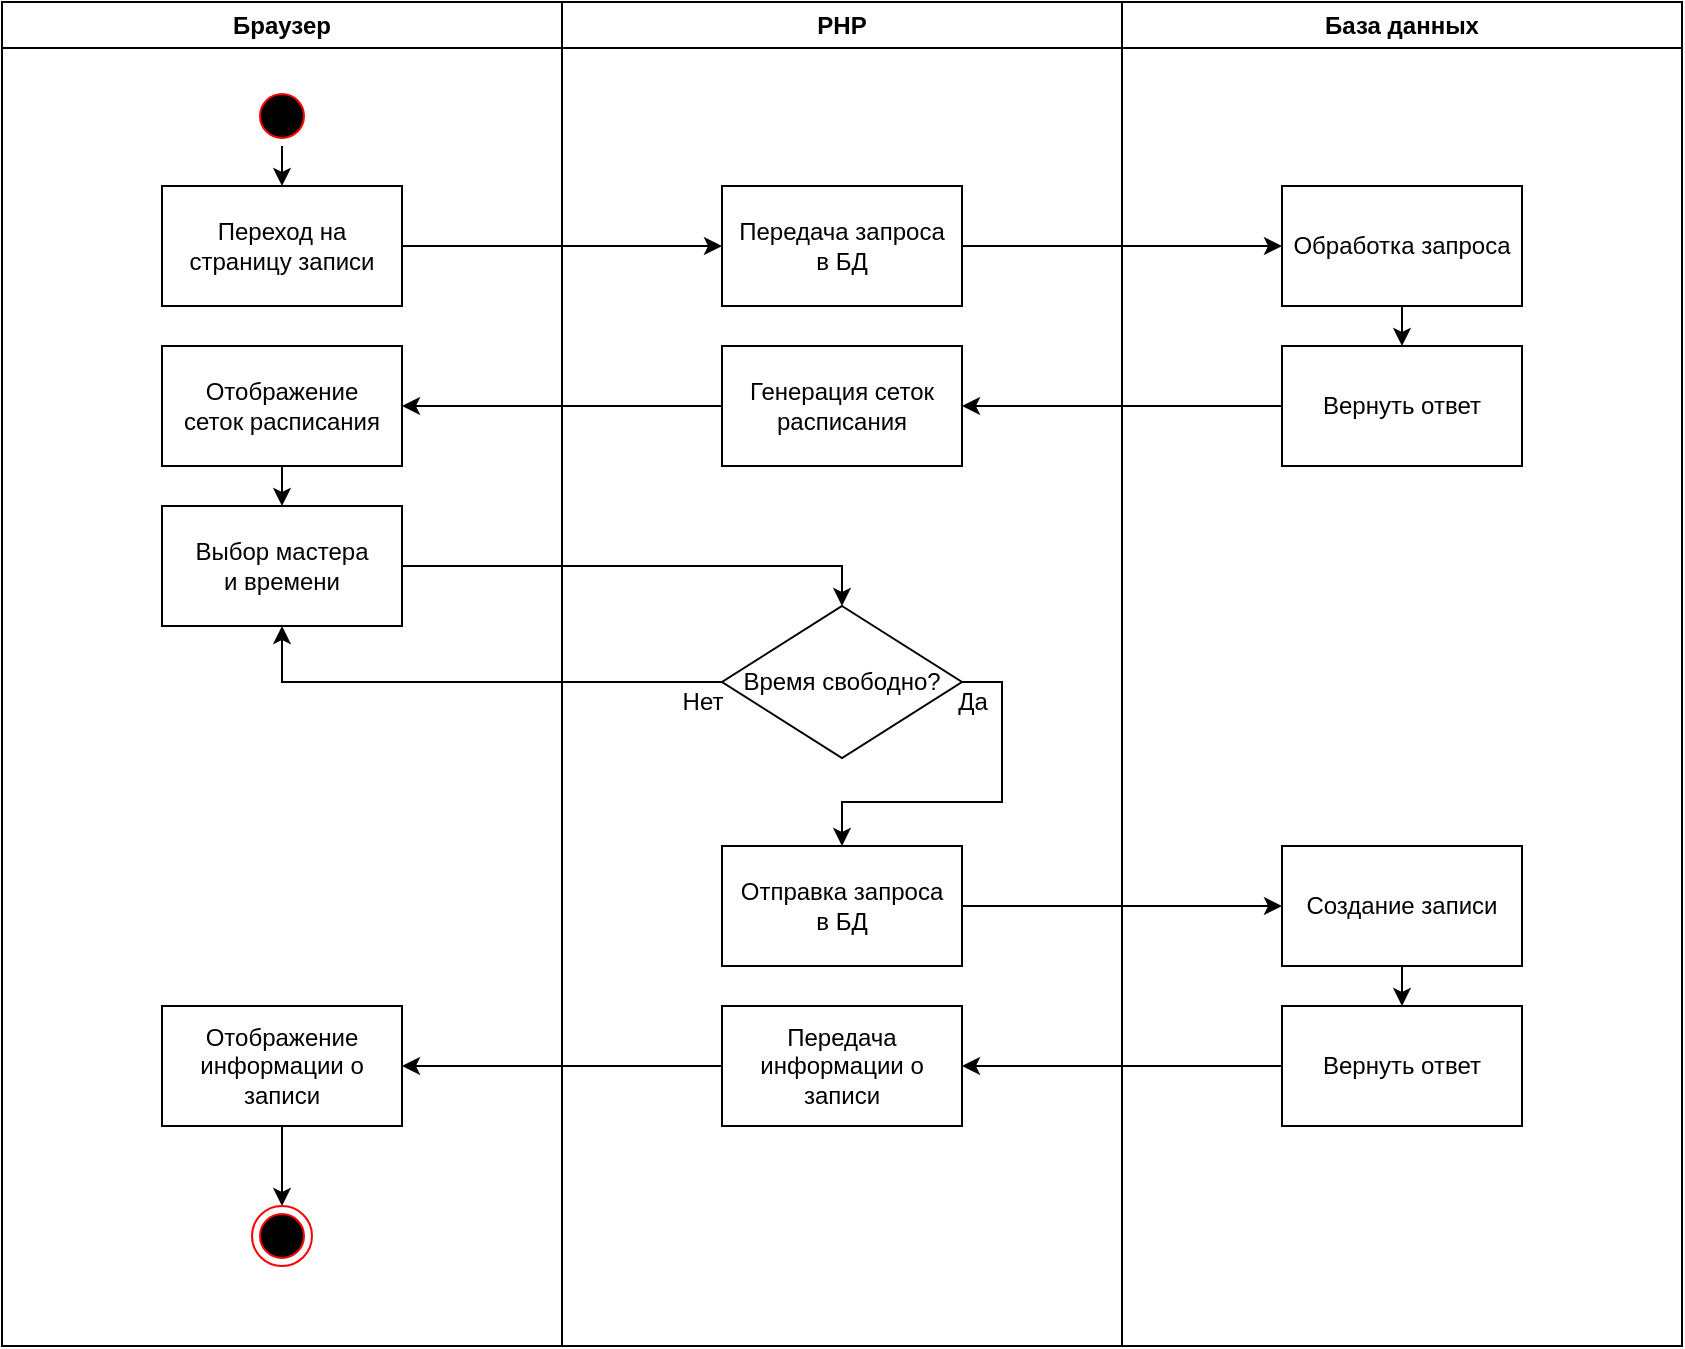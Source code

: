 <mxfile version="12.3.2" type="device" pages="1"><diagram name="Page-1" id="e7e014a7-5840-1c2e-5031-d8a46d1fe8dd"><mxGraphModel dx="494" dy="289" grid="1" gridSize="10" guides="1" tooltips="1" connect="1" arrows="1" fold="1" page="1" pageScale="1" pageWidth="1169" pageHeight="826" background="#ffffff" math="0" shadow="0"><root><mxCell id="0"/><mxCell id="1" parent="0"/><mxCell id="2" value="Браузер" style="swimlane;whiteSpace=wrap" parent="1" vertex="1"><mxGeometry x="160" y="128" width="280" height="672" as="geometry"/></mxCell><mxCell id="OKXepByCH7ciAF-G8dfM-73" style="edgeStyle=orthogonalEdgeStyle;rounded=0;orthogonalLoop=1;jettySize=auto;html=1;exitX=0.5;exitY=1;exitDx=0;exitDy=0;entryX=0.5;entryY=0;entryDx=0;entryDy=0;" parent="2" source="5" target="OKXepByCH7ciAF-G8dfM-46" edge="1"><mxGeometry relative="1" as="geometry"/></mxCell><mxCell id="5" value="" style="ellipse;shape=startState;fillColor=#000000;strokeColor=#ff0000;" parent="2" vertex="1"><mxGeometry x="125" y="42" width="30" height="30" as="geometry"/></mxCell><mxCell id="OKXepByCH7ciAF-G8dfM-46" value="Переход на страницу записи" style="rounded=0;whiteSpace=wrap;html=1;" parent="2" vertex="1"><mxGeometry x="80" y="92" width="120" height="60" as="geometry"/></mxCell><mxCell id="OKXepByCH7ciAF-G8dfM-57" style="edgeStyle=orthogonalEdgeStyle;rounded=0;orthogonalLoop=1;jettySize=auto;html=1;exitX=0.5;exitY=1;exitDx=0;exitDy=0;entryX=0.5;entryY=0;entryDx=0;entryDy=0;" parent="2" source="OKXepByCH7ciAF-G8dfM-54" target="OKXepByCH7ciAF-G8dfM-56" edge="1"><mxGeometry relative="1" as="geometry"/></mxCell><mxCell id="OKXepByCH7ciAF-G8dfM-54" value="Отображение&lt;br&gt;сеток расписания" style="rounded=0;whiteSpace=wrap;html=1;" parent="2" vertex="1"><mxGeometry x="80" y="172" width="120" height="60" as="geometry"/></mxCell><mxCell id="OKXepByCH7ciAF-G8dfM-56" value="Выбор мастера&lt;br&gt;и времени" style="rounded=0;whiteSpace=wrap;html=1;" parent="2" vertex="1"><mxGeometry x="80" y="252" width="120" height="60" as="geometry"/></mxCell><mxCell id="OKXepByCH7ciAF-G8dfM-111" style="edgeStyle=orthogonalEdgeStyle;rounded=0;orthogonalLoop=1;jettySize=auto;html=1;exitX=0.5;exitY=1;exitDx=0;exitDy=0;entryX=0.5;entryY=0;entryDx=0;entryDy=0;" parent="2" source="OKXepByCH7ciAF-G8dfM-108" edge="1"><mxGeometry relative="1" as="geometry"><mxPoint x="140" y="602" as="targetPoint"/></mxGeometry></mxCell><mxCell id="OKXepByCH7ciAF-G8dfM-108" value="Отображение информации о записи" style="rounded=0;whiteSpace=wrap;html=1;" parent="2" vertex="1"><mxGeometry x="80" y="502" width="120" height="60" as="geometry"/></mxCell><mxCell id="38" value="" style="ellipse;shape=endState;fillColor=#000000;strokeColor=#ff0000" parent="2" vertex="1"><mxGeometry x="125" y="602" width="30" height="30" as="geometry"/></mxCell><mxCell id="3" value="PHP" style="swimlane;whiteSpace=wrap" parent="1" vertex="1"><mxGeometry x="440" y="128" width="280" height="672" as="geometry"/></mxCell><mxCell id="OKXepByCH7ciAF-G8dfM-47" value="Передача запроса&lt;br&gt;в БД" style="rounded=0;whiteSpace=wrap;html=1;" parent="3" vertex="1"><mxGeometry x="80" y="92" width="120" height="60" as="geometry"/></mxCell><mxCell id="OKXepByCH7ciAF-G8dfM-52" value="Генерация сеток&lt;br&gt;расписания" style="rounded=0;whiteSpace=wrap;html=1;" parent="3" vertex="1"><mxGeometry x="80" y="172" width="120" height="60" as="geometry"/></mxCell><mxCell id="OKXepByCH7ciAF-G8dfM-113" style="edgeStyle=orthogonalEdgeStyle;rounded=0;orthogonalLoop=1;jettySize=auto;html=1;exitX=1;exitY=0.5;exitDx=0;exitDy=0;entryX=0.5;entryY=0;entryDx=0;entryDy=0;" parent="3" source="OKXepByCH7ciAF-G8dfM-58" target="OKXepByCH7ciAF-G8dfM-95" edge="1"><mxGeometry relative="1" as="geometry"/></mxCell><mxCell id="OKXepByCH7ciAF-G8dfM-58" value="Время свободно?" style="rhombus;whiteSpace=wrap;html=1;" parent="3" vertex="1"><mxGeometry x="80" y="302" width="120" height="76" as="geometry"/></mxCell><mxCell id="OKXepByCH7ciAF-G8dfM-69" value="Да" style="text;html=1;align=center;verticalAlign=middle;resizable=0;points=[];;autosize=1;" parent="3" vertex="1"><mxGeometry x="190" y="340" width="30" height="20" as="geometry"/></mxCell><mxCell id="OKXepByCH7ciAF-G8dfM-95" value="Отправка запроса&lt;br&gt;в БД" style="rounded=0;whiteSpace=wrap;html=1;" parent="3" vertex="1"><mxGeometry x="80" y="422" width="120" height="60" as="geometry"/></mxCell><mxCell id="OKXepByCH7ciAF-G8dfM-106" value="Передача информации о записи" style="rounded=0;whiteSpace=wrap;html=1;" parent="3" vertex="1"><mxGeometry x="80" y="502" width="120" height="60" as="geometry"/></mxCell><mxCell id="pJdDu2B_maCUTsHferwi-38" value="Нет" style="text;html=1;align=center;verticalAlign=middle;resizable=0;points=[];;autosize=1;" vertex="1" parent="3"><mxGeometry x="50" y="340" width="40" height="20" as="geometry"/></mxCell><mxCell id="4" value="База данных" style="swimlane;whiteSpace=wrap;startSize=23;" parent="1" vertex="1"><mxGeometry x="720" y="128" width="280" height="672" as="geometry"/></mxCell><mxCell id="OKXepByCH7ciAF-G8dfM-102" style="edgeStyle=orthogonalEdgeStyle;rounded=0;orthogonalLoop=1;jettySize=auto;html=1;exitX=0.5;exitY=1;exitDx=0;exitDy=0;entryX=0.5;entryY=0;entryDx=0;entryDy=0;" parent="4" source="OKXepByCH7ciAF-G8dfM-48" target="OKXepByCH7ciAF-G8dfM-49" edge="1"><mxGeometry relative="1" as="geometry"/></mxCell><mxCell id="OKXepByCH7ciAF-G8dfM-48" value="Обработка запроса" style="rounded=0;whiteSpace=wrap;html=1;" parent="4" vertex="1"><mxGeometry x="80" y="92" width="120" height="60" as="geometry"/></mxCell><mxCell id="OKXepByCH7ciAF-G8dfM-49" value="Вернуть ответ" style="rounded=0;whiteSpace=wrap;html=1;" parent="4" vertex="1"><mxGeometry x="80" y="172" width="120" height="60" as="geometry"/></mxCell><mxCell id="OKXepByCH7ciAF-G8dfM-114" style="edgeStyle=orthogonalEdgeStyle;rounded=0;orthogonalLoop=1;jettySize=auto;html=1;exitX=0.5;exitY=1;exitDx=0;exitDy=0;entryX=0.5;entryY=0;entryDx=0;entryDy=0;" parent="4" source="OKXepByCH7ciAF-G8dfM-103" target="OKXepByCH7ciAF-G8dfM-105" edge="1"><mxGeometry relative="1" as="geometry"/></mxCell><mxCell id="OKXepByCH7ciAF-G8dfM-103" value="Создание записи" style="rounded=0;whiteSpace=wrap;html=1;" parent="4" vertex="1"><mxGeometry x="80" y="422" width="120" height="60" as="geometry"/></mxCell><mxCell id="OKXepByCH7ciAF-G8dfM-105" value="Вернуть ответ" style="rounded=0;whiteSpace=wrap;html=1;" parent="4" vertex="1"><mxGeometry x="80" y="502" width="120" height="60" as="geometry"/></mxCell><mxCell id="OKXepByCH7ciAF-G8dfM-50" style="edgeStyle=orthogonalEdgeStyle;rounded=0;orthogonalLoop=1;jettySize=auto;html=1;" parent="1" source="OKXepByCH7ciAF-G8dfM-46" target="OKXepByCH7ciAF-G8dfM-47" edge="1"><mxGeometry relative="1" as="geometry"/></mxCell><mxCell id="OKXepByCH7ciAF-G8dfM-51" style="edgeStyle=orthogonalEdgeStyle;rounded=0;orthogonalLoop=1;jettySize=auto;html=1;exitX=1;exitY=0.5;exitDx=0;exitDy=0;entryX=0;entryY=0.5;entryDx=0;entryDy=0;" parent="1" source="OKXepByCH7ciAF-G8dfM-47" target="OKXepByCH7ciAF-G8dfM-48" edge="1"><mxGeometry relative="1" as="geometry"/></mxCell><mxCell id="OKXepByCH7ciAF-G8dfM-53" style="edgeStyle=orthogonalEdgeStyle;rounded=0;orthogonalLoop=1;jettySize=auto;html=1;entryX=1;entryY=0.5;entryDx=0;entryDy=0;" parent="1" source="OKXepByCH7ciAF-G8dfM-49" target="OKXepByCH7ciAF-G8dfM-52" edge="1"><mxGeometry relative="1" as="geometry"/></mxCell><mxCell id="OKXepByCH7ciAF-G8dfM-55" style="edgeStyle=orthogonalEdgeStyle;rounded=0;orthogonalLoop=1;jettySize=auto;html=1;" parent="1" source="OKXepByCH7ciAF-G8dfM-52" target="OKXepByCH7ciAF-G8dfM-54" edge="1"><mxGeometry relative="1" as="geometry"/></mxCell><mxCell id="OKXepByCH7ciAF-G8dfM-60" style="edgeStyle=orthogonalEdgeStyle;rounded=0;orthogonalLoop=1;jettySize=auto;html=1;exitX=1;exitY=0.5;exitDx=0;exitDy=0;entryX=0.5;entryY=0;entryDx=0;entryDy=0;" parent="1" source="OKXepByCH7ciAF-G8dfM-56" target="OKXepByCH7ciAF-G8dfM-58" edge="1"><mxGeometry relative="1" as="geometry"><mxPoint x="520" y="410.333" as="targetPoint"/></mxGeometry></mxCell><mxCell id="OKXepByCH7ciAF-G8dfM-104" style="edgeStyle=orthogonalEdgeStyle;rounded=0;orthogonalLoop=1;jettySize=auto;html=1;exitX=1;exitY=0.5;exitDx=0;exitDy=0;" parent="1" source="OKXepByCH7ciAF-G8dfM-95" target="OKXepByCH7ciAF-G8dfM-103" edge="1"><mxGeometry relative="1" as="geometry"/></mxCell><mxCell id="OKXepByCH7ciAF-G8dfM-107" style="edgeStyle=orthogonalEdgeStyle;rounded=0;orthogonalLoop=1;jettySize=auto;html=1;exitX=0;exitY=0.5;exitDx=0;exitDy=0;entryX=1;entryY=0.5;entryDx=0;entryDy=0;" parent="1" source="OKXepByCH7ciAF-G8dfM-105" target="OKXepByCH7ciAF-G8dfM-106" edge="1"><mxGeometry relative="1" as="geometry"/></mxCell><mxCell id="OKXepByCH7ciAF-G8dfM-109" style="edgeStyle=orthogonalEdgeStyle;rounded=0;orthogonalLoop=1;jettySize=auto;html=1;entryX=1;entryY=0.5;entryDx=0;entryDy=0;" parent="1" source="OKXepByCH7ciAF-G8dfM-106" target="OKXepByCH7ciAF-G8dfM-108" edge="1"><mxGeometry relative="1" as="geometry"/></mxCell><mxCell id="OKXepByCH7ciAF-G8dfM-115" style="edgeStyle=orthogonalEdgeStyle;rounded=0;orthogonalLoop=1;jettySize=auto;html=1;entryX=0.5;entryY=1;entryDx=0;entryDy=0;" parent="1" source="OKXepByCH7ciAF-G8dfM-58" target="OKXepByCH7ciAF-G8dfM-56" edge="1"><mxGeometry relative="1" as="geometry"/></mxCell></root></mxGraphModel></diagram></mxfile>
